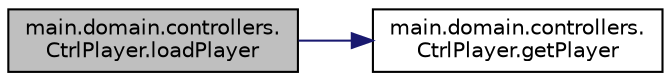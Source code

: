 digraph "main.domain.controllers.CtrlPlayer.loadPlayer"
{
 // INTERACTIVE_SVG=YES
 // LATEX_PDF_SIZE
  edge [fontname="Helvetica",fontsize="10",labelfontname="Helvetica",labelfontsize="10"];
  node [fontname="Helvetica",fontsize="10",shape=record];
  rankdir="LR";
  Node1 [label="main.domain.controllers.\lCtrlPlayer.loadPlayer",height=0.2,width=0.4,color="black", fillcolor="grey75", style="filled", fontcolor="black",tooltip=" "];
  Node1 -> Node2 [color="midnightblue",fontsize="10",style="solid",fontname="Helvetica"];
  Node2 [label="main.domain.controllers.\lCtrlPlayer.getPlayer",height=0.2,width=0.4,color="black", fillcolor="white", style="filled",URL="$classmain_1_1domain_1_1controllers_1_1CtrlPlayer.html#a44b56624d2a973822e4f2c1dcfe3d1e0",tooltip=" "];
}
